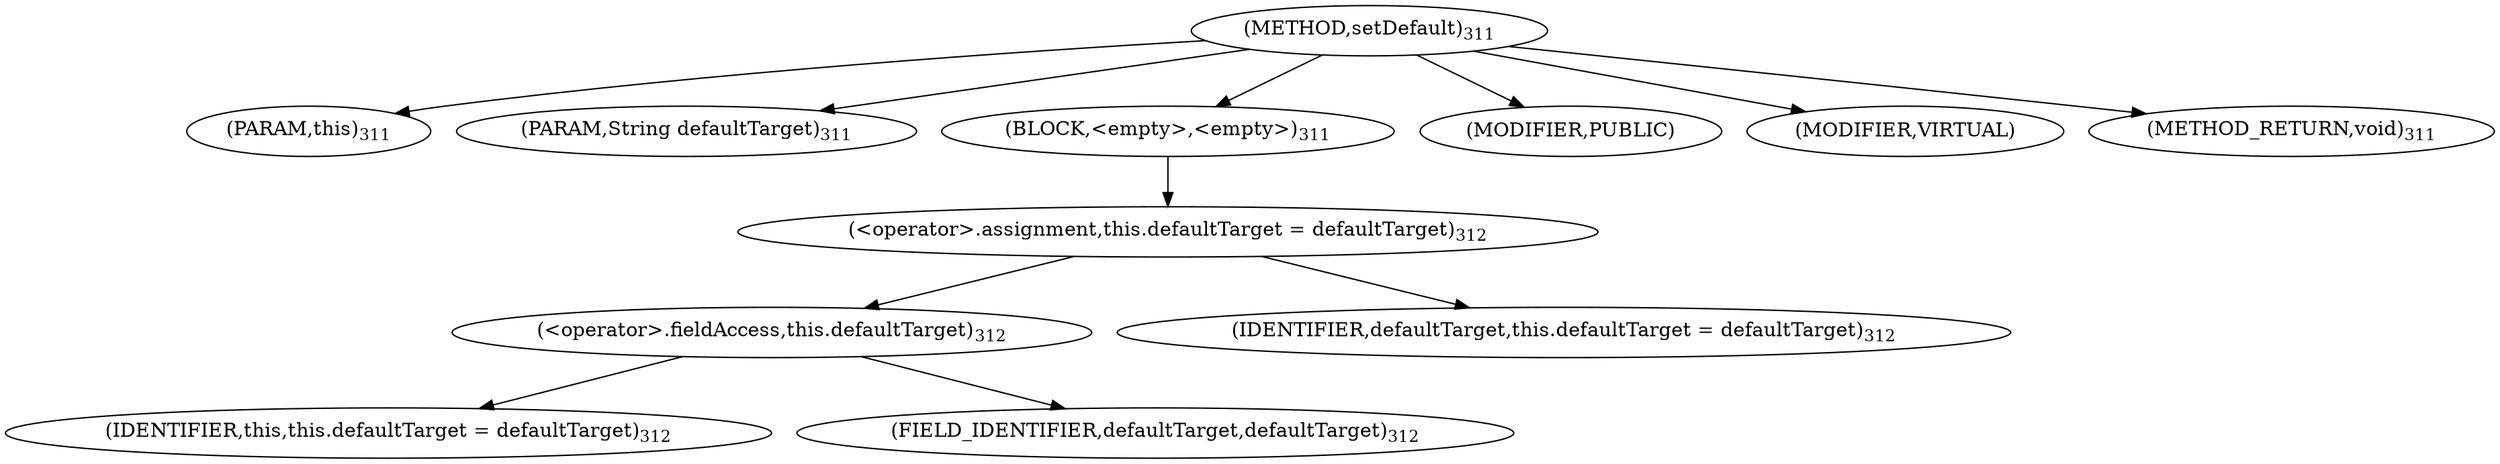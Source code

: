 digraph "setDefault" {  
"849" [label = <(METHOD,setDefault)<SUB>311</SUB>> ]
"33" [label = <(PARAM,this)<SUB>311</SUB>> ]
"850" [label = <(PARAM,String defaultTarget)<SUB>311</SUB>> ]
"851" [label = <(BLOCK,&lt;empty&gt;,&lt;empty&gt;)<SUB>311</SUB>> ]
"852" [label = <(&lt;operator&gt;.assignment,this.defaultTarget = defaultTarget)<SUB>312</SUB>> ]
"853" [label = <(&lt;operator&gt;.fieldAccess,this.defaultTarget)<SUB>312</SUB>> ]
"32" [label = <(IDENTIFIER,this,this.defaultTarget = defaultTarget)<SUB>312</SUB>> ]
"854" [label = <(FIELD_IDENTIFIER,defaultTarget,defaultTarget)<SUB>312</SUB>> ]
"855" [label = <(IDENTIFIER,defaultTarget,this.defaultTarget = defaultTarget)<SUB>312</SUB>> ]
"856" [label = <(MODIFIER,PUBLIC)> ]
"857" [label = <(MODIFIER,VIRTUAL)> ]
"858" [label = <(METHOD_RETURN,void)<SUB>311</SUB>> ]
  "849" -> "33" 
  "849" -> "850" 
  "849" -> "851" 
  "849" -> "856" 
  "849" -> "857" 
  "849" -> "858" 
  "851" -> "852" 
  "852" -> "853" 
  "852" -> "855" 
  "853" -> "32" 
  "853" -> "854" 
}
